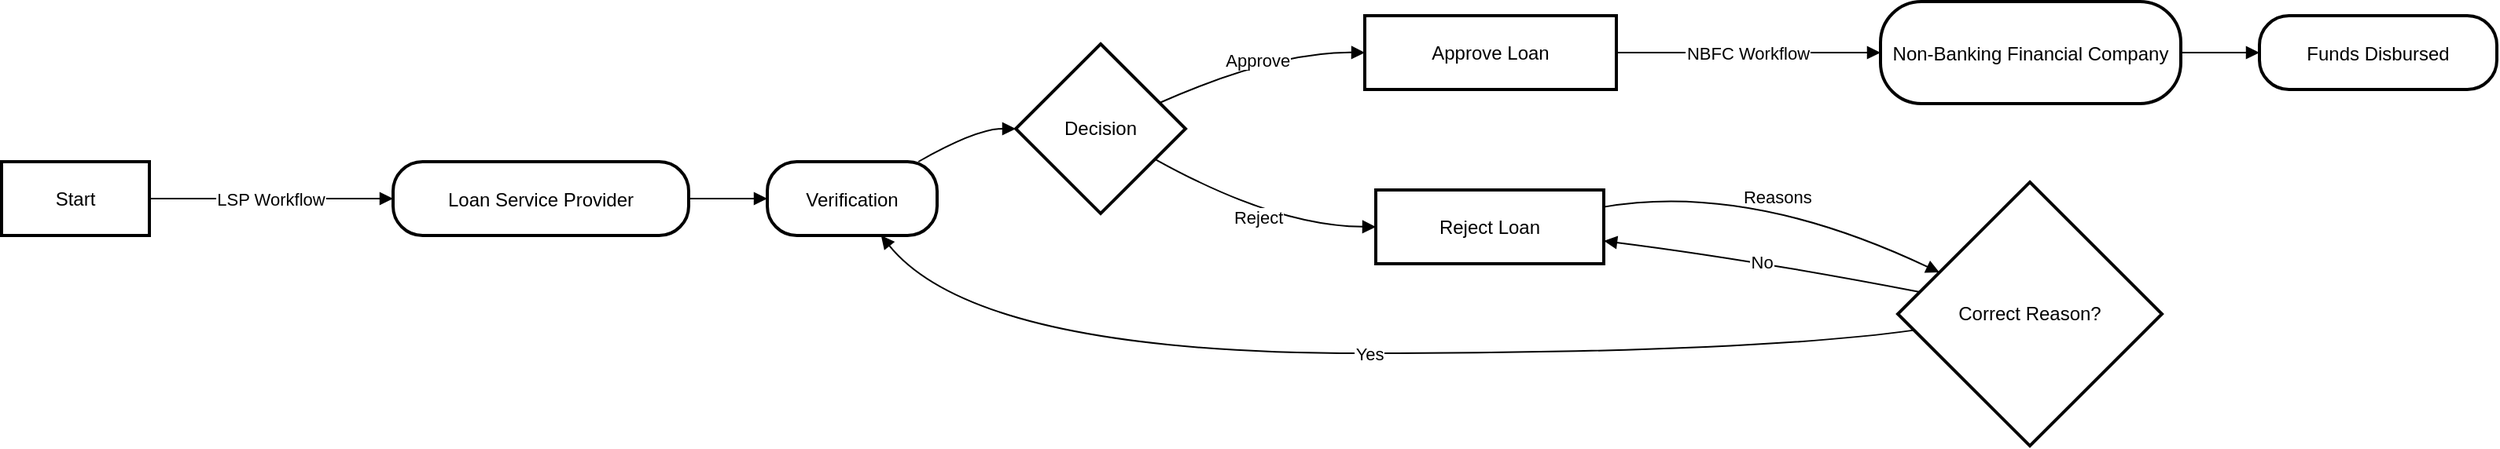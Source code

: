 <mxfile version="24.8.3">
  <diagram name="Page-1" id="PkApDqZ_fOJ8klVcier8">
    <mxGraphModel>
      <root>
        <mxCell id="0" />
        <mxCell id="1" parent="0" />
        <mxCell id="2" value="Start" style="whiteSpace=wrap;strokeWidth=2;" vertex="1" parent="1">
          <mxGeometry x="8" y="110" width="94" height="47" as="geometry" />
        </mxCell>
        <mxCell id="3" value="Loan Service Provider" style="rounded=1;arcSize=40;strokeWidth=2" vertex="1" parent="1">
          <mxGeometry x="257" y="110" width="188" height="47" as="geometry" />
        </mxCell>
        <mxCell id="4" value="Verification" style="rounded=1;arcSize=40;strokeWidth=2" vertex="1" parent="1">
          <mxGeometry x="495" y="110" width="108" height="47" as="geometry" />
        </mxCell>
        <mxCell id="5" value="Decision" style="rhombus;strokeWidth=2;whiteSpace=wrap;" vertex="1" parent="1">
          <mxGeometry x="653" y="35" width="108" height="108" as="geometry" />
        </mxCell>
        <mxCell id="6" value="Approve Loan" style="whiteSpace=wrap;strokeWidth=2;" vertex="1" parent="1">
          <mxGeometry x="875" y="17" width="160" height="47" as="geometry" />
        </mxCell>
        <mxCell id="7" value="Reject Loan" style="whiteSpace=wrap;strokeWidth=2;" vertex="1" parent="1">
          <mxGeometry x="882" y="128" width="145" height="47" as="geometry" />
        </mxCell>
        <mxCell id="8" value="Correct Reason?" style="rhombus;strokeWidth=2;whiteSpace=wrap;" vertex="1" parent="1">
          <mxGeometry x="1214" y="123" width="168" height="168" as="geometry" />
        </mxCell>
        <mxCell id="9" value="Non-Banking Financial Company" style="rounded=1;arcSize=40;strokeWidth=2" vertex="1" parent="1">
          <mxGeometry x="1203" y="8" width="191" height="65" as="geometry" />
        </mxCell>
        <mxCell id="10" value="Funds Disbursed" style="rounded=1;arcSize=40;strokeWidth=2" vertex="1" parent="1">
          <mxGeometry x="1444" y="17" width="151" height="47" as="geometry" />
        </mxCell>
        <mxCell id="11" value="LSP Workflow" style="curved=1;startArrow=none;endArrow=block;exitX=1;exitY=0.5;entryX=0;entryY=0.5;" edge="1" parent="1" source="2" target="3">
          <mxGeometry relative="1" as="geometry">
            <Array as="points" />
          </mxGeometry>
        </mxCell>
        <mxCell id="12" value="" style="curved=1;startArrow=none;endArrow=block;exitX=1;exitY=0.5;entryX=0;entryY=0.5;" edge="1" parent="1" source="3" target="4">
          <mxGeometry relative="1" as="geometry">
            <Array as="points" />
          </mxGeometry>
        </mxCell>
        <mxCell id="13" value="" style="curved=1;startArrow=none;endArrow=block;exitX=0.89;exitY=0;entryX=0;entryY=0.5;" edge="1" parent="1" source="4" target="5">
          <mxGeometry relative="1" as="geometry">
            <Array as="points">
              <mxPoint x="628" y="89" />
            </Array>
          </mxGeometry>
        </mxCell>
        <mxCell id="14" value="Approve" style="curved=1;startArrow=none;endArrow=block;exitX=1;exitY=0.28;entryX=0;entryY=0.5;" edge="1" parent="1" source="5" target="6">
          <mxGeometry relative="1" as="geometry">
            <Array as="points">
              <mxPoint x="818" y="40" />
            </Array>
          </mxGeometry>
        </mxCell>
        <mxCell id="15" value="Reject" style="curved=1;startArrow=none;endArrow=block;exitX=1;exitY=0.78;entryX=0;entryY=0.5;" edge="1" parent="1" source="5" target="7">
          <mxGeometry relative="1" as="geometry">
            <Array as="points">
              <mxPoint x="818" y="151" />
            </Array>
          </mxGeometry>
        </mxCell>
        <mxCell id="16" value="Reasons" style="curved=1;startArrow=none;endArrow=block;exitX=1;exitY=0.23;entryX=0;entryY=0.27;" edge="1" parent="1" source="7" target="8">
          <mxGeometry relative="1" as="geometry">
            <Array as="points">
              <mxPoint x="1119" y="123" />
            </Array>
          </mxGeometry>
        </mxCell>
        <mxCell id="17" value="Yes" style="curved=1;startArrow=none;endArrow=block;exitX=0;exitY=0.57;entryX=0.67;entryY=1;" edge="1" parent="1" source="8" target="4">
          <mxGeometry relative="1" as="geometry">
            <Array as="points">
              <mxPoint x="1119" y="232" />
              <mxPoint x="628" y="232" />
            </Array>
          </mxGeometry>
        </mxCell>
        <mxCell id="18" value="No" style="curved=1;startArrow=none;endArrow=block;exitX=0;exitY=0.4;entryX=1;entryY=0.69;" edge="1" parent="1" source="8" target="7">
          <mxGeometry relative="1" as="geometry">
            <Array as="points">
              <mxPoint x="1119" y="172" />
            </Array>
          </mxGeometry>
        </mxCell>
        <mxCell id="19" value="NBFC Workflow" style="curved=1;startArrow=none;endArrow=block;exitX=1;exitY=0.5;entryX=0;entryY=0.5;" edge="1" parent="1" source="6" target="9">
          <mxGeometry relative="1" as="geometry">
            <Array as="points" />
          </mxGeometry>
        </mxCell>
        <mxCell id="20" value="" style="curved=1;startArrow=none;endArrow=block;exitX=1;exitY=0.5;entryX=0;entryY=0.5;" edge="1" parent="1" source="9" target="10">
          <mxGeometry relative="1" as="geometry">
            <Array as="points" />
          </mxGeometry>
        </mxCell>
      </root>
    </mxGraphModel>
  </diagram>
</mxfile>
